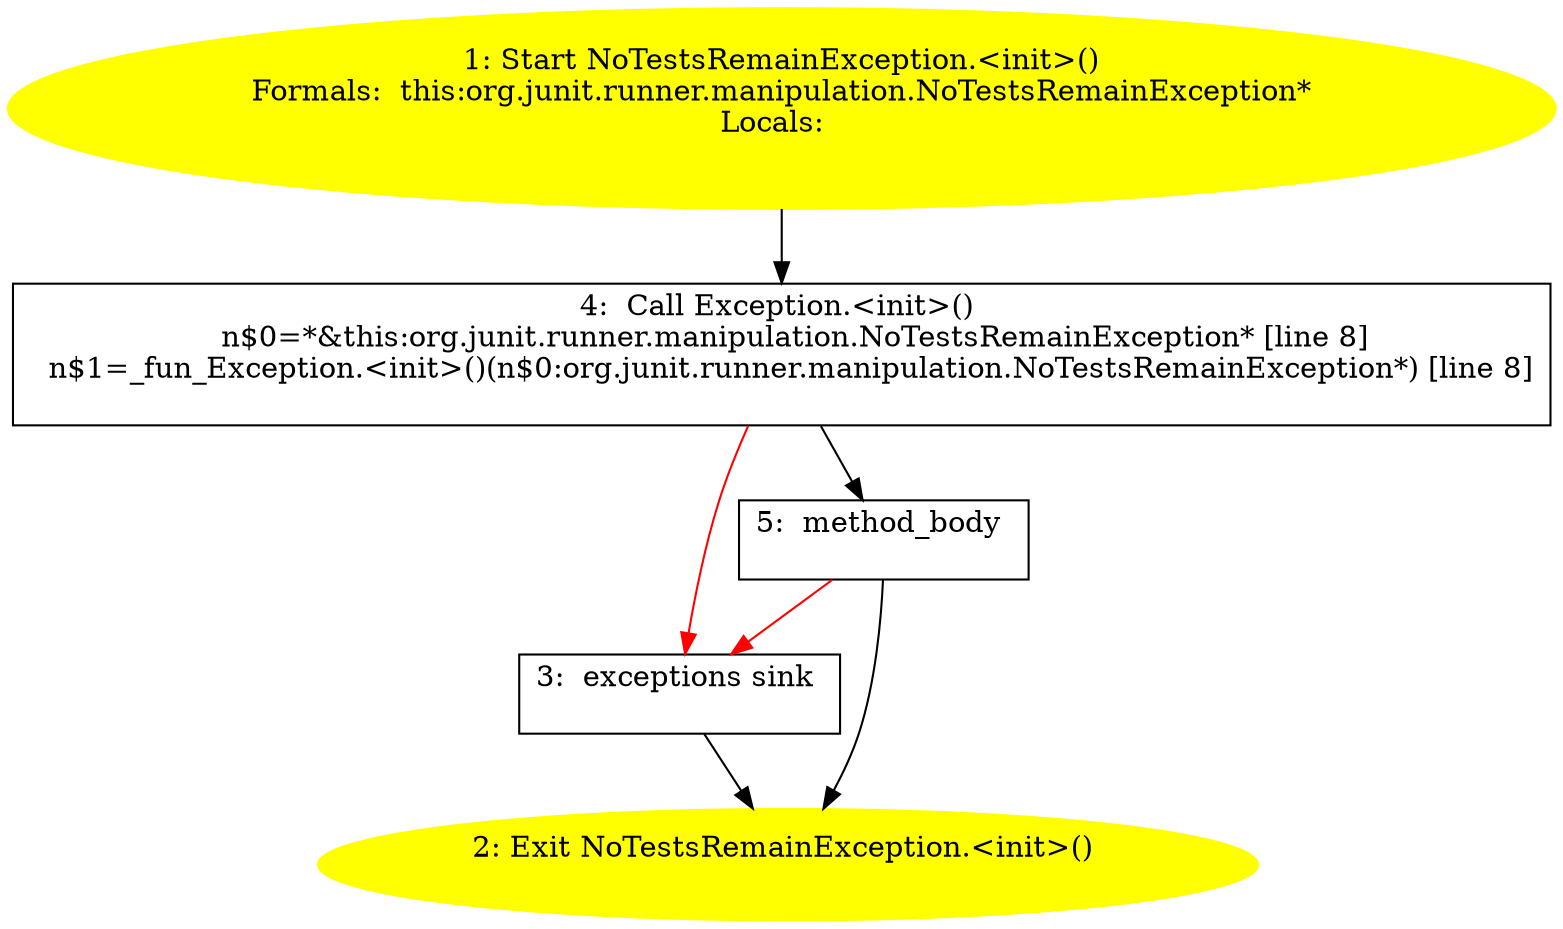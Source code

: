 /* @generated */
digraph cfg {
"org.junit.runner.manipulation.NoTestsRemainException.<init>().154437c28a77fd1db45e235bc9b6ed14_1" [label="1: Start NoTestsRemainException.<init>()\nFormals:  this:org.junit.runner.manipulation.NoTestsRemainException*\nLocals:  \n  " color=yellow style=filled]
	

	 "org.junit.runner.manipulation.NoTestsRemainException.<init>().154437c28a77fd1db45e235bc9b6ed14_1" -> "org.junit.runner.manipulation.NoTestsRemainException.<init>().154437c28a77fd1db45e235bc9b6ed14_4" ;
"org.junit.runner.manipulation.NoTestsRemainException.<init>().154437c28a77fd1db45e235bc9b6ed14_2" [label="2: Exit NoTestsRemainException.<init>() \n  " color=yellow style=filled]
	

"org.junit.runner.manipulation.NoTestsRemainException.<init>().154437c28a77fd1db45e235bc9b6ed14_3" [label="3:  exceptions sink \n  " shape="box"]
	

	 "org.junit.runner.manipulation.NoTestsRemainException.<init>().154437c28a77fd1db45e235bc9b6ed14_3" -> "org.junit.runner.manipulation.NoTestsRemainException.<init>().154437c28a77fd1db45e235bc9b6ed14_2" ;
"org.junit.runner.manipulation.NoTestsRemainException.<init>().154437c28a77fd1db45e235bc9b6ed14_4" [label="4:  Call Exception.<init>() \n   n$0=*&this:org.junit.runner.manipulation.NoTestsRemainException* [line 8]\n  n$1=_fun_Exception.<init>()(n$0:org.junit.runner.manipulation.NoTestsRemainException*) [line 8]\n " shape="box"]
	

	 "org.junit.runner.manipulation.NoTestsRemainException.<init>().154437c28a77fd1db45e235bc9b6ed14_4" -> "org.junit.runner.manipulation.NoTestsRemainException.<init>().154437c28a77fd1db45e235bc9b6ed14_5" ;
	 "org.junit.runner.manipulation.NoTestsRemainException.<init>().154437c28a77fd1db45e235bc9b6ed14_4" -> "org.junit.runner.manipulation.NoTestsRemainException.<init>().154437c28a77fd1db45e235bc9b6ed14_3" [color="red" ];
"org.junit.runner.manipulation.NoTestsRemainException.<init>().154437c28a77fd1db45e235bc9b6ed14_5" [label="5:  method_body \n  " shape="box"]
	

	 "org.junit.runner.manipulation.NoTestsRemainException.<init>().154437c28a77fd1db45e235bc9b6ed14_5" -> "org.junit.runner.manipulation.NoTestsRemainException.<init>().154437c28a77fd1db45e235bc9b6ed14_2" ;
	 "org.junit.runner.manipulation.NoTestsRemainException.<init>().154437c28a77fd1db45e235bc9b6ed14_5" -> "org.junit.runner.manipulation.NoTestsRemainException.<init>().154437c28a77fd1db45e235bc9b6ed14_3" [color="red" ];
}
